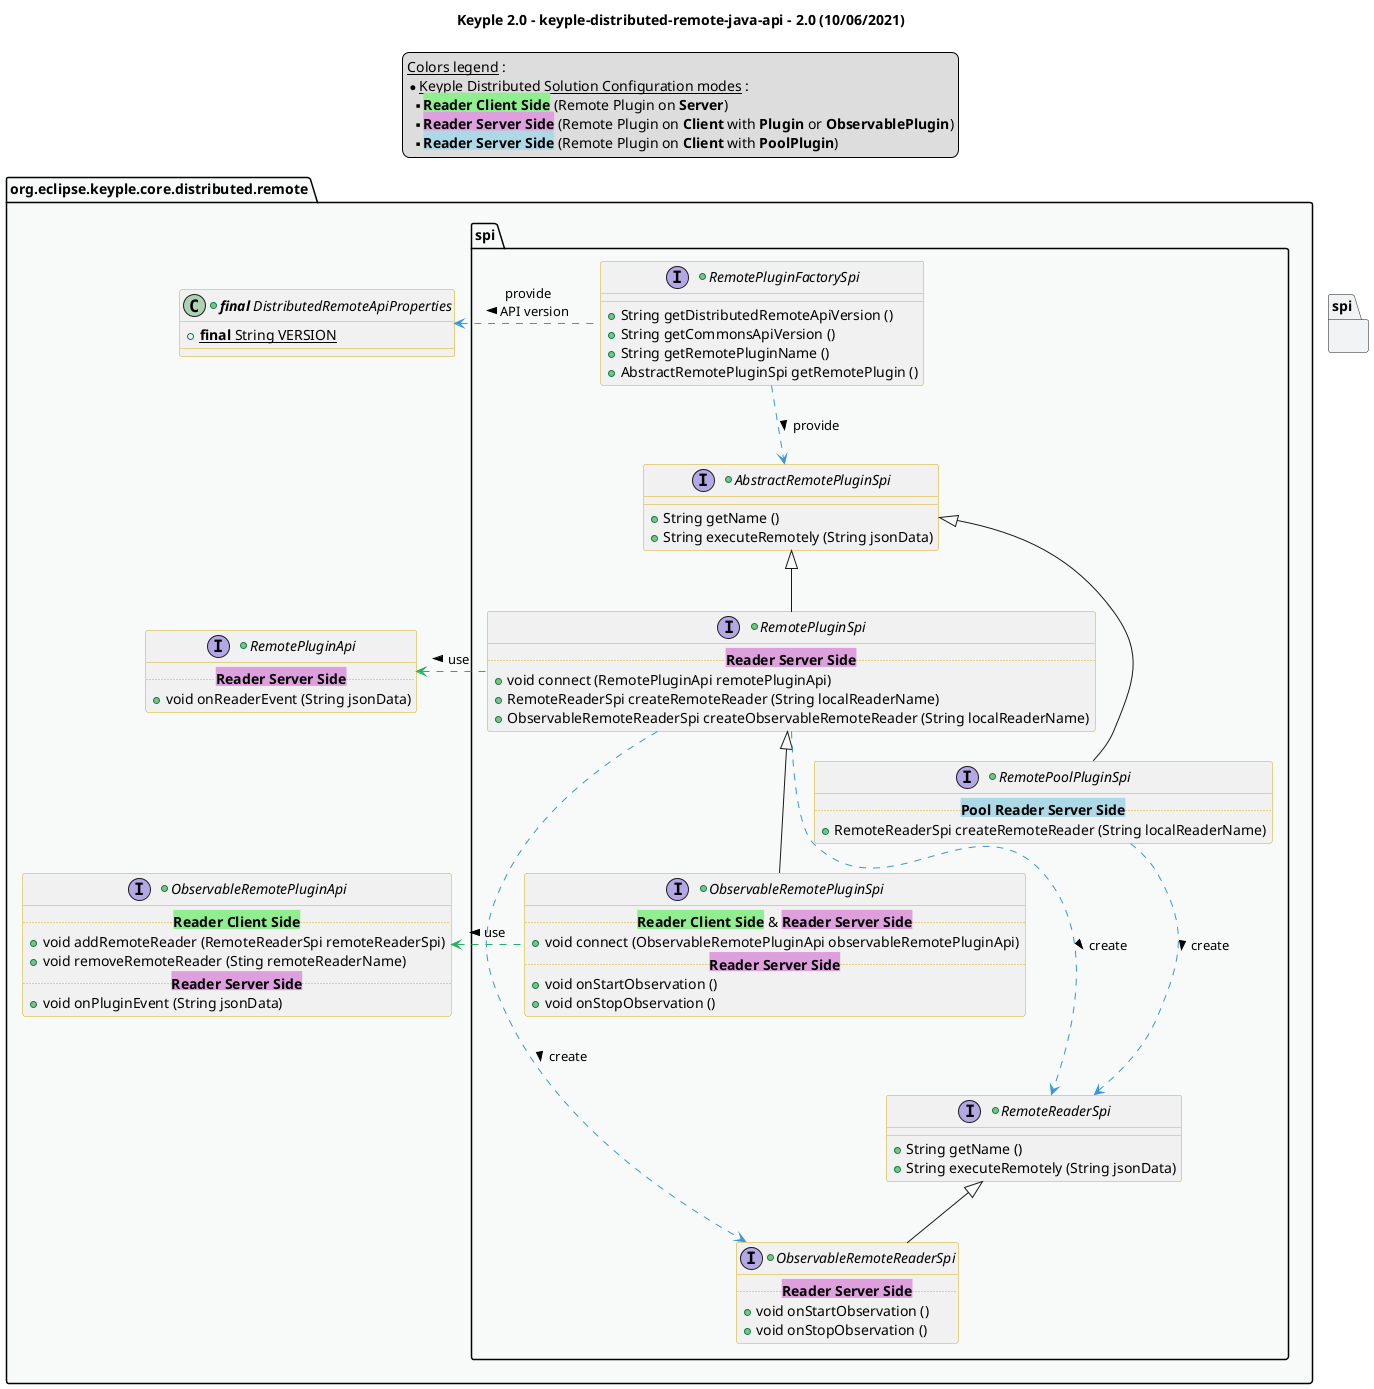 @startuml
title
    Keyple 2.0 - keyple-distributed-remote-java-api - 2.0 (10/06/2021)
end title

' == THEME ==

'Couleurs issues de : https://htmlcolorcodes.com/fr/tableau-de-couleur/tableau-de-couleur-design-plat/
!define C_GREY1 F8F9F9
!define C_GREY2 F2F3F4
!define C_GREY3 E5E7E9
!define C_GREY4 D7DBDD
!define C_GREY5 CACFD2
!define C_GREY6 BDC3C7
!define C_LINK 3498DB
!define C_USE 27AE60

skinparam Shadowing false
skinparam ClassFontStyle italic
skinparam ClassBorderColor #D4AC0D
skinparam stereotypeABorderColor #A9DCDF
skinparam stereotypeIBorderColor #B4A7E5
skinparam stereotypeCBorderColor #ADD1B2
skinparam stereotypeEBorderColor #EB93DF
' Red
skinparam ClassBackgroundColor<<red>> #FDEDEC
skinparam ClassBorderColor<<red>> #E74C3C
hide <<red>> stereotype
' Purple
skinparam ClassBackgroundColor<<purple>> #F4ECF7
skinparam ClassBorderColor<<purple>> #8E44AD
hide <<purple>> stereotype
' blue
skinparam ClassBackgroundColor<<blue>> #EBF5FB
skinparam ClassBorderColor<<blue>> #3498DB
hide <<blue>> stereotype
' Green
skinparam ClassBackgroundColor<<green>> #E9F7EF
skinparam ClassBorderColor<<green>> #27AE60
hide <<green>> stereotype
' Grey
skinparam ClassBackgroundColor<<grey>> #EAECEE
skinparam ClassBorderColor<<grey>> #2C3E50
hide <<grey>> stereotype

' == CONTENT ==

legend top
    __Colors legend__ :
    * __Keyple Distributed Solution Configuration modes__ :
    ** <back:lightGreen>**Reader Client Side**</back> (Remote Plugin on **Server**)
    ** <back:plum>**Reader Server Side**</back> (Remote Plugin on **Client** with **Plugin** or **ObservablePlugin**)
    ** <back:lightBlue>**Reader Server Side**</back> (Remote Plugin on **Client** with **PoolPlugin**)
end legend

package "org.eclipse.keyple.core.distributed.remote" as api {
    +class "**final** DistributedRemoteApiProperties" as ApiProperties {
        +{static} **final** String VERSION
    }
    +interface RemotePluginApi {
        .. <back:plum>**Reader Server Side**</back> ..
        +void onReaderEvent (String jsonData)
    }
    +interface ObservableRemotePluginApi {
        .. <back:lightGreen>**Reader Client Side**</back> ..
        +void addRemoteReader (RemoteReaderSpi remoteReaderSpi)
        +void removeRemoteReader (Sting remoteReaderName)
        .. <back:plum>**Reader Server Side**</back> ..
        +void onPluginEvent (String jsonData)
    }
    package spi {
        ' Factories
        +interface RemotePluginFactorySpi {
            +String getDistributedRemoteApiVersion ()
            +String getCommonsApiVersion ()
            +String getRemotePluginName ()
            +AbstractRemotePluginSpi getRemotePlugin ()
        }
        ' Plugins
        +interface AbstractRemotePluginSpi {
            +String getName ()
            +String executeRemotely (String jsonData)
        }
        +interface RemotePluginSpi extends AbstractRemotePluginSpi {
            .. <back:plum>**Reader Server Side**</back> ..
            +void connect (RemotePluginApi remotePluginApi)
            +RemoteReaderSpi createRemoteReader (String localReaderName)
            +ObservableRemoteReaderSpi createObservableRemoteReader (String localReaderName)
        }
        +interface ObservableRemotePluginSpi extends RemotePluginSpi {
            .. <back:lightGreen>**Reader Client Side**</back> & <back:plum>**Reader Server Side**</back> ..
            +void connect (ObservableRemotePluginApi observableRemotePluginApi)
            .. <back:plum>**Reader Server Side**</back> ..
            +void onStartObservation ()
            +void onStopObservation ()
        }
        +interface RemotePoolPluginSpi extends AbstractRemotePluginSpi {
            .. <back:lightBlue>**Pool Reader Server Side**</back> ..
            +RemoteReaderSpi createRemoteReader (String localReaderName)
        }
        ' Readers
        +interface RemoteReaderSpi {
            +String getName ()
            +String executeRemotely (String jsonData)
        }
        +interface ObservableRemoteReaderSpi extends RemoteReaderSpi {
            .. <back:plum>**Reader Server Side**</back> ..
            +void onStartObservation ()
            +void onStopObservation ()
        }
    }
}

' Associations

RemotePluginFactorySpi .left.> ApiProperties #C_LINK : provide\nAPI version <
RemotePluginFactorySpi ..> AbstractRemotePluginSpi #C_LINK : provide >

RemotePluginSpi .left.> RemotePluginApi #C_USE : use >
RemotePluginSpi ..> RemoteReaderSpi #C_LINK : create >
RemotePluginSpi ..> ObservableRemoteReaderSpi #C_LINK : create >

ObservableRemotePluginSpi .left.> ObservableRemotePluginApi #C_USE : use >

RemotePoolPluginSpi ..> RemoteReaderSpi #C_LINK : create >

' == LAYOUT ==

ObservableRemotePluginSpi -[hidden]- RemoteReaderSpi

' == STYLE ==

package api #C_GREY1 {}
package spi #C_GREY2 {}

@enduml